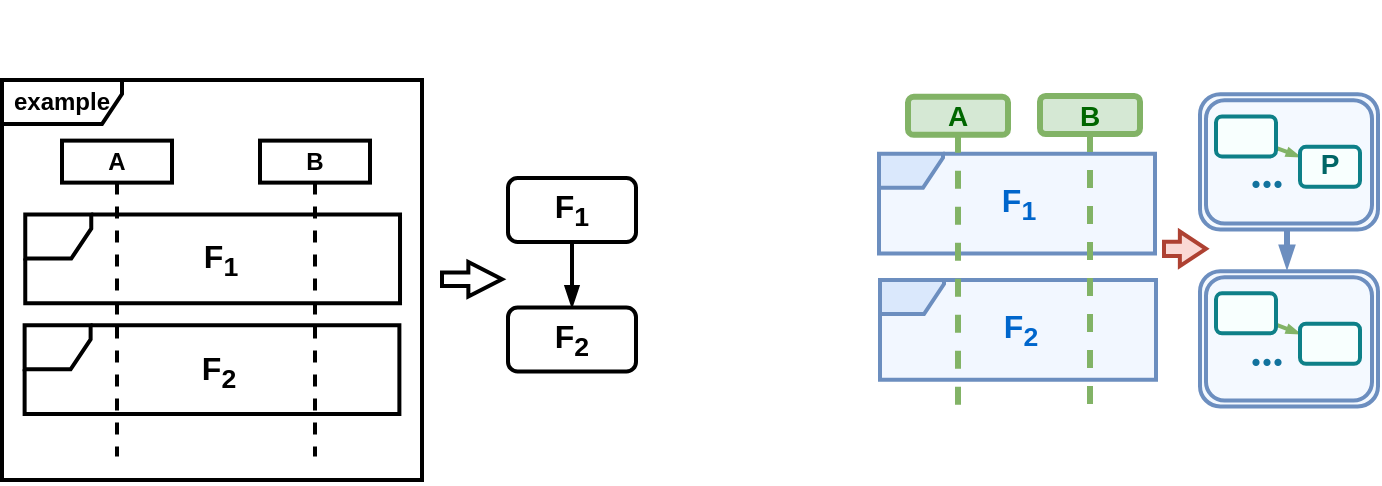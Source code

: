 <mxfile version="27.0.6">
  <diagram name="第 1 页" id="PI-PgolQ2Xf6EuyH13EB">
    <mxGraphModel dx="1165" dy="718" grid="1" gridSize="10" guides="1" tooltips="1" connect="1" arrows="1" fold="1" page="1" pageScale="1" pageWidth="1169" pageHeight="1654" math="0" shadow="0">
      <root>
        <mxCell id="0" />
        <mxCell id="1" parent="0" />
        <mxCell id="vY1KS3BJuGOrlJXOX7hW-115" value="" style="edgeStyle=orthogonalEdgeStyle;rounded=0;orthogonalLoop=1;jettySize=auto;html=1;exitX=0.75;exitY=1;exitDx=0;exitDy=0;entryX=0.5;entryY=0;entryDx=0;entryDy=0;endArrow=blockThin;endFill=1;strokeWidth=3;strokeColor=light-dark(#6c8ebf, #EDEDED);endSize=4;" parent="1" edge="1">
          <mxGeometry relative="1" as="geometry">
            <mxPoint x="681" y="126.9" as="sourcePoint" />
            <mxPoint x="682.5" y="154.08" as="targetPoint" />
          </mxGeometry>
        </mxCell>
        <mxCell id="4_5liSmTW8YfvUXAWCBd-84" value="" style="group;fontStyle=1;strokeWidth=2;" parent="1" vertex="1" connectable="0">
          <mxGeometry x="300" y="20" width="74" height="242" as="geometry" />
        </mxCell>
        <mxCell id="4_5liSmTW8YfvUXAWCBd-44" style="rounded=0;orthogonalLoop=1;jettySize=auto;html=1;entryX=0.5;entryY=0;entryDx=0;entryDy=0;endArrow=blockThin;endFill=1;fontStyle=1;strokeWidth=2;" parent="4_5liSmTW8YfvUXAWCBd-84" source="4_5liSmTW8YfvUXAWCBd-38" target="4_5liSmTW8YfvUXAWCBd-39" edge="1">
          <mxGeometry relative="1" as="geometry" />
        </mxCell>
        <mxCell id="4_5liSmTW8YfvUXAWCBd-38" value="&lt;span style=&quot;font-size: 16px;&quot;&gt;F&lt;sub&gt;1&lt;/sub&gt;&lt;/span&gt;" style="rounded=1;whiteSpace=wrap;html=1;fontStyle=1;strokeWidth=2;align=center;" parent="4_5liSmTW8YfvUXAWCBd-84" vertex="1">
          <mxGeometry x="-7" y="89.003" width="64" height="32" as="geometry" />
        </mxCell>
        <mxCell id="4_5liSmTW8YfvUXAWCBd-39" value="&lt;font style=&quot;font-size: 16px;&quot;&gt;F&lt;sub&gt;2&lt;/sub&gt;&lt;/font&gt;" style="rounded=1;whiteSpace=wrap;html=1;fontStyle=1;strokeWidth=2;" parent="4_5liSmTW8YfvUXAWCBd-84" vertex="1">
          <mxGeometry x="-7" y="153.74" width="64" height="32" as="geometry" />
        </mxCell>
        <mxCell id="4_5liSmTW8YfvUXAWCBd-48" value="A" style="shape=umlLifeline;perimeter=lifelinePerimeter;whiteSpace=wrap;html=1;container=0;dropTarget=0;collapsible=0;recursiveResize=0;outlineConnect=0;portConstraint=eastwest;newEdgeStyle={&quot;curved&quot;:0,&quot;rounded&quot;:0};size=21;fontStyle=1;strokeWidth=2;" parent="1" vertex="1">
          <mxGeometry x="70" y="90.31" width="55" height="158" as="geometry" />
        </mxCell>
        <mxCell id="4_5liSmTW8YfvUXAWCBd-49" value="" style="shape=umlFrame;whiteSpace=wrap;html=1;pointerEvents=0;width=33;height=22;fontStyle=1;strokeWidth=2;container=0;" parent="1" vertex="1">
          <mxGeometry x="51.63" y="127.274" width="187.38" height="44.313" as="geometry" />
        </mxCell>
        <mxCell id="4_5liSmTW8YfvUXAWCBd-50" value="example" style="shape=umlFrame;whiteSpace=wrap;html=1;pointerEvents=0;width=60;height=22;fontStyle=1;strokeWidth=2;container=0;" parent="1" vertex="1">
          <mxGeometry x="40" y="60" width="210" height="200" as="geometry" />
        </mxCell>
        <mxCell id="4_5liSmTW8YfvUXAWCBd-51" value="&lt;span style=&quot;font-size: 16px;&quot;&gt;F&lt;sub&gt;1&lt;/sub&gt;&lt;/span&gt;" style="text;html=1;align=center;verticalAlign=middle;resizable=0;points=[];autosize=1;strokeColor=none;fillColor=none;fontStyle=1;strokeWidth=2;container=0;" parent="1" vertex="1">
          <mxGeometry x="131" y="132.854" width="35" height="34" as="geometry" />
        </mxCell>
        <mxCell id="4_5liSmTW8YfvUXAWCBd-54" value="B" style="shape=umlLifeline;perimeter=lifelinePerimeter;whiteSpace=wrap;html=1;container=0;dropTarget=0;collapsible=0;recursiveResize=0;outlineConnect=0;portConstraint=eastwest;newEdgeStyle={&quot;curved&quot;:0,&quot;rounded&quot;:0};size=21;fontStyle=1;strokeWidth=2;" parent="1" vertex="1">
          <mxGeometry x="169" y="90.31" width="55" height="158" as="geometry" />
        </mxCell>
        <mxCell id="4_5liSmTW8YfvUXAWCBd-57" value="" style="shape=umlFrame;whiteSpace=wrap;html=1;pointerEvents=0;width=33;height=22;fontStyle=1;strokeWidth=2;container=0;" parent="1" vertex="1">
          <mxGeometry x="51.31" y="182.646" width="187.38" height="44.313" as="geometry" />
        </mxCell>
        <mxCell id="4_5liSmTW8YfvUXAWCBd-58" value="&lt;span style=&quot;font-size: 16px;&quot;&gt;F&lt;sub&gt;2&lt;/sub&gt;&lt;/span&gt;" style="text;html=1;align=center;verticalAlign=middle;resizable=0;points=[];autosize=1;strokeColor=none;fillColor=none;fontStyle=1;strokeWidth=2;container=0;" parent="1" vertex="1">
          <mxGeometry x="130.68" y="189.236" width="35" height="34" as="geometry" />
        </mxCell>
        <mxCell id="4_5liSmTW8YfvUXAWCBd-101" value="" style="html=1;shadow=0;dashed=0;align=center;verticalAlign=middle;shape=mxgraph.arrows2.arrow;dy=0.61;dx=16.82;notch=0;strokeWidth=2;" parent="1" vertex="1">
          <mxGeometry x="260" y="151" width="30" height="17.25" as="geometry" />
        </mxCell>
        <mxCell id="XYlBqfbwVm8jxROoVD9_-80" value="" style="html=1;shadow=0;dashed=0;align=center;verticalAlign=middle;shape=mxgraph.arrows2.arrow;dy=0.59;dx=13.07;notch=0;strokeWidth=2;fillColor=#fad9d5;strokeColor=#ae4132;" parent="1" vertex="1">
          <mxGeometry x="621" y="135.78" width="21" height="17.25" as="geometry" />
        </mxCell>
        <mxCell id="vY1KS3BJuGOrlJXOX7hW-95" value="" style="shape=ext;double=1;rounded=1;whiteSpace=wrap;html=1;fillColor=#F4F9FF;strokeColor=#6c8ebf;strokeWidth=2;" parent="1" vertex="1">
          <mxGeometry x="639" y="67.12" width="89" height="67.66" as="geometry" />
        </mxCell>
        <mxCell id="vY1KS3BJuGOrlJXOX7hW-106" style="rounded=0;orthogonalLoop=1;jettySize=auto;html=1;entryX=0;entryY=0.25;entryDx=0;entryDy=0;endArrow=blockThin;endFill=1;strokeWidth=2;endSize=2;strokeColor=light-dark(#82b366, #319eff);" parent="1" source="vY1KS3BJuGOrlJXOX7hW-97" target="vY1KS3BJuGOrlJXOX7hW-98" edge="1">
          <mxGeometry relative="1" as="geometry">
            <mxPoint x="672" y="115.97" as="targetPoint" />
          </mxGeometry>
        </mxCell>
        <mxCell id="vY1KS3BJuGOrlJXOX7hW-104" value="&lt;b&gt;&lt;font style=&quot;font-size: 22px;&quot; face=&quot;Comic Sans MS&quot;&gt;...&lt;/font&gt;&lt;/b&gt;" style="text;html=1;align=center;verticalAlign=middle;resizable=0;points=[];autosize=1;strokeColor=none;fillColor=none;fontColor=light-dark(#12739e, #ededed);" parent="1" vertex="1">
          <mxGeometry x="648.499" y="88.122" width="47" height="38" as="geometry" />
        </mxCell>
        <mxCell id="vY1KS3BJuGOrlJXOX7hW-97" value="" style="rounded=1;whiteSpace=wrap;html=1;verticalAlign=bottom;fontStyle=1;strokeWidth=2;fillColor=light-dark(#f8fffe, #103c3f);strokeColor=#0e8088;" parent="1" vertex="1">
          <mxGeometry x="647" y="78.2" width="30" height="20" as="geometry" />
        </mxCell>
        <mxCell id="vY1KS3BJuGOrlJXOX7hW-98" value="&lt;font style=&quot;color: rgb(0, 102, 102); font-size: 14px;&quot;&gt;P&lt;/font&gt;&lt;span style=&quot;font-size: 8.333px;&quot;&gt;&lt;/span&gt;" style="rounded=1;whiteSpace=wrap;html=1;verticalAlign=bottom;fontStyle=1;strokeWidth=2;fillColor=light-dark(#f8fffe, #103c3f);strokeColor=#0e8088;" parent="1" vertex="1">
          <mxGeometry x="689" y="93.43" width="30" height="20" as="geometry" />
        </mxCell>
        <mxCell id="vY1KS3BJuGOrlJXOX7hW-253" value="" style="group" parent="1" vertex="1" connectable="0">
          <mxGeometry x="460" y="68" width="175" height="175" as="geometry" />
        </mxCell>
        <mxCell id="XCXWOKuAwTTAOEXNJUA1-14" value="" style="shape=umlFrame;whiteSpace=wrap;html=1;pointerEvents=0;width=32;height=17;fillColor=#dae8fc;strokeColor=#6c8ebf;fillStyle=auto;shadow=0;strokeWidth=2;swimlaneFillColor=light-dark(#F2F7FF,#002813);" vertex="1" parent="vY1KS3BJuGOrlJXOX7hW-253">
          <mxGeometry x="19" y="92" width="138" height="49.88" as="geometry" />
        </mxCell>
        <mxCell id="XYlBqfbwVm8jxROoVD9_-2" value="" style="shape=umlFrame;whiteSpace=wrap;html=1;pointerEvents=0;width=32;height=17;fillColor=#dae8fc;strokeColor=#6c8ebf;fillStyle=auto;shadow=0;strokeWidth=2;swimlaneFillColor=light-dark(#F2F7FF,#002813);" parent="vY1KS3BJuGOrlJXOX7hW-253" vertex="1">
          <mxGeometry x="18.5" y="28.88" width="138" height="49.88" as="geometry" />
        </mxCell>
        <mxCell id="XYlBqfbwVm8jxROoVD9_-3" value="&lt;font face=&quot;Helvetica&quot; style=&quot;color: rgb(0, 102, 0); font-size: 14px;&quot;&gt;&lt;b style=&quot;&quot;&gt;A&lt;/b&gt;&lt;/font&gt;" style="shape=umlLifeline;perimeter=lifelinePerimeter;whiteSpace=wrap;html=1;container=1;dropTarget=0;collapsible=0;recursiveResize=0;outlineConnect=0;portConstraint=eastwest;newEdgeStyle={&quot;curved&quot;:0,&quot;rounded&quot;:0};size=19;fillColor=#d5e8d4;strokeColor=#82b366;strokeWidth=3;rounded=1;shadow=0;" parent="vY1KS3BJuGOrlJXOX7hW-253" vertex="1">
          <mxGeometry x="33" y="0.419" width="50" height="161" as="geometry" />
        </mxCell>
        <mxCell id="XYlBqfbwVm8jxROoVD9_-5" value="&lt;font face=&quot;Helvetica&quot; style=&quot;color: rgb(0, 102, 0); font-size: 14px;&quot;&gt;&lt;b style=&quot;&quot;&gt;B&lt;/b&gt;&lt;/font&gt;" style="shape=umlLifeline;perimeter=lifelinePerimeter;whiteSpace=wrap;html=1;container=1;dropTarget=0;collapsible=0;recursiveResize=0;outlineConnect=0;portConstraint=eastwest;newEdgeStyle={&quot;curved&quot;:0,&quot;rounded&quot;:0};size=19;fillColor=#d5e8d4;strokeColor=#82b366;strokeWidth=3;rounded=1;shadow=0;" parent="vY1KS3BJuGOrlJXOX7hW-253" vertex="1">
          <mxGeometry x="99" width="50" height="158" as="geometry" />
        </mxCell>
        <mxCell id="XYlBqfbwVm8jxROoVD9_-46" value="&lt;span style=&quot;font-size: 16px;&quot;&gt;&lt;font style=&quot;color: rgb(0, 102, 204);&quot;&gt;F&lt;sub style=&quot;&quot;&gt;1&lt;/sub&gt;&lt;/font&gt;&lt;/span&gt;" style="text;html=1;align=center;verticalAlign=middle;resizable=0;points=[];autosize=1;strokeColor=none;fillColor=none;fontStyle=1;strokeWidth=2;container=0;" parent="vY1KS3BJuGOrlJXOX7hW-253" vertex="1">
          <mxGeometry x="70" y="36.817" width="35" height="34" as="geometry" />
        </mxCell>
        <mxCell id="XCXWOKuAwTTAOEXNJUA1-15" value="&lt;span style=&quot;font-size: 16px;&quot;&gt;&lt;font style=&quot;color: rgb(0, 102, 204);&quot;&gt;F&lt;sub style=&quot;&quot;&gt;2&lt;/sub&gt;&lt;/font&gt;&lt;/span&gt;" style="text;html=1;align=center;verticalAlign=middle;resizable=0;points=[];autosize=1;strokeColor=none;fillColor=none;fontStyle=1;strokeWidth=2;container=0;" vertex="1" parent="vY1KS3BJuGOrlJXOX7hW-253">
          <mxGeometry x="68.5" y="96.937" width="40" height="40" as="geometry" />
        </mxCell>
        <mxCell id="XCXWOKuAwTTAOEXNJUA1-23" value="" style="shape=ext;double=1;rounded=1;whiteSpace=wrap;html=1;fillColor=#F4F9FF;strokeColor=#6c8ebf;strokeWidth=2;" vertex="1" parent="1">
          <mxGeometry x="639" y="155.58" width="89" height="67.66" as="geometry" />
        </mxCell>
        <mxCell id="XCXWOKuAwTTAOEXNJUA1-24" style="rounded=0;orthogonalLoop=1;jettySize=auto;html=1;entryX=0;entryY=0.25;entryDx=0;entryDy=0;endArrow=blockThin;endFill=1;strokeWidth=2;endSize=2;strokeColor=light-dark(#82b366, #319eff);" edge="1" parent="1" source="XCXWOKuAwTTAOEXNJUA1-26" target="XCXWOKuAwTTAOEXNJUA1-27">
          <mxGeometry relative="1" as="geometry">
            <mxPoint x="672" y="204.43" as="targetPoint" />
          </mxGeometry>
        </mxCell>
        <mxCell id="XCXWOKuAwTTAOEXNJUA1-25" value="&lt;b&gt;&lt;font style=&quot;font-size: 22px;&quot; face=&quot;Comic Sans MS&quot;&gt;...&lt;/font&gt;&lt;/b&gt;" style="text;html=1;align=center;verticalAlign=middle;resizable=0;points=[];autosize=1;strokeColor=none;fillColor=none;fontColor=light-dark(#12739e, #ededed);" vertex="1" parent="1">
          <mxGeometry x="648.499" y="176.582" width="47" height="38" as="geometry" />
        </mxCell>
        <mxCell id="XCXWOKuAwTTAOEXNJUA1-26" value="" style="rounded=1;whiteSpace=wrap;html=1;verticalAlign=bottom;fontStyle=1;strokeWidth=2;fillColor=light-dark(#f8fffe, #103c3f);strokeColor=#0e8088;" vertex="1" parent="1">
          <mxGeometry x="647" y="166.66" width="30" height="20" as="geometry" />
        </mxCell>
        <mxCell id="XCXWOKuAwTTAOEXNJUA1-27" value="" style="rounded=1;whiteSpace=wrap;html=1;verticalAlign=bottom;fontStyle=1;strokeWidth=2;fillColor=light-dark(#f8fffe, #103c3f);strokeColor=#0e8088;" vertex="1" parent="1">
          <mxGeometry x="689" y="181.89" width="30" height="20" as="geometry" />
        </mxCell>
      </root>
    </mxGraphModel>
  </diagram>
</mxfile>
